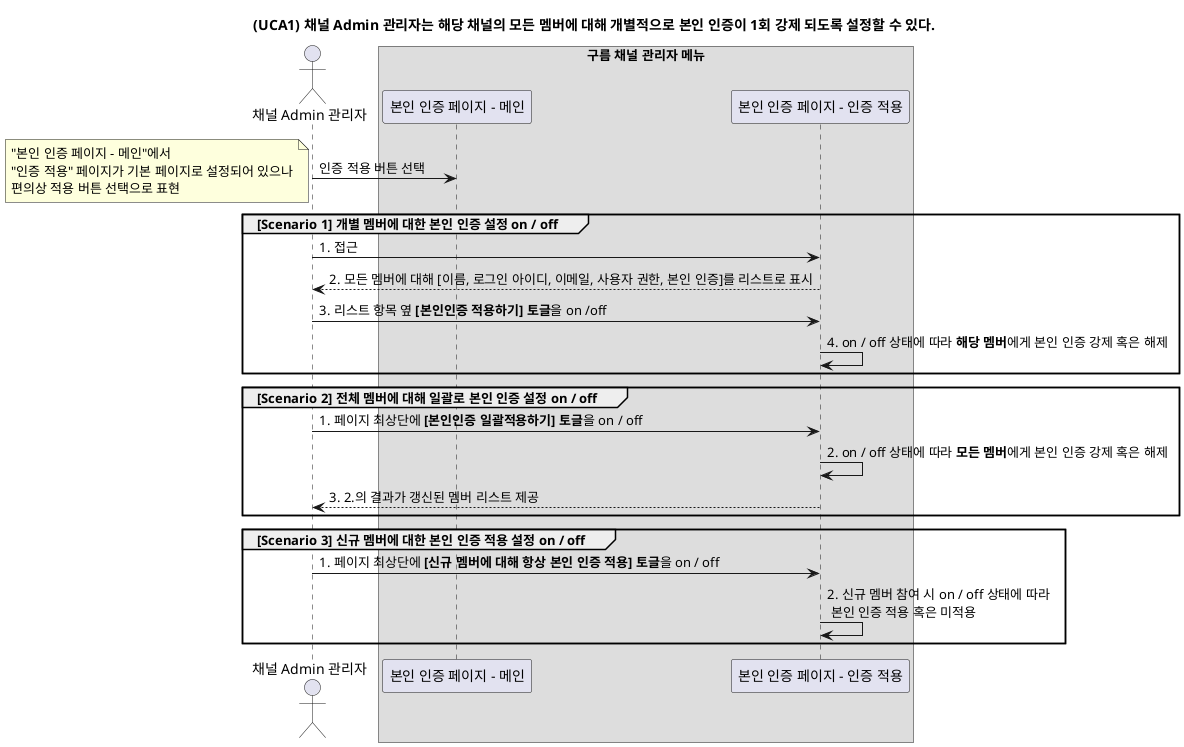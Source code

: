 @startuml

title (UCA1) 채널 Admin 관리자는 해당 채널의 모든 멤버에 대해 개별적으로 본인 인증이 1회 강제 되도록 설정할 수 있다.

actor "채널 Admin 관리자"

box "구름 채널 관리자 메뉴"
participant "본인 인증 페이지 - 메인"
participant "본인 인증 페이지 - 인증 적용"
endbox

"채널 Admin 관리자" -> "본인 인증 페이지 - 메인" : 인증 적용 버튼 선택
note left
"본인 인증 페이지 - 메인"에서
"인증 적용" 페이지가 기본 페이지로 설정되어 있으나
편의상 적용 버튼 선택으로 표현
end note


group [Scenario 1] 개별 멤버에 대한 본인 인증 설정 on / off
"채널 Admin 관리자" -> "본인 인증 페이지 - 인증 적용" : 1. 접근
"본인 인증 페이지 - 인증 적용" --> "채널 Admin 관리자" : 2. 모든 멤버에 대해 [이름, 로그인 아이디, 이메일, 사용자 권한, 본인 인증]를 리스트로 표시
"채널 Admin 관리자" -> "본인 인증 페이지 - 인증 적용" : 3. 리스트 항목 옆 **[본인인증 적용하기] 토글**을 on /off
"본인 인증 페이지 - 인증 적용" -> "본인 인증 페이지 - 인증 적용" : 4. on / off 상태에 따라 **해당 멤버**에게 본인 인증 강제 혹은 해제
end

group [Scenario 2] 전체 멤버에 대해 일괄로 본인 인증 설정 on / off
"채널 Admin 관리자" -> "본인 인증 페이지 - 인증 적용" : 1. 페이지 최상단에 **[본인인증 일괄적용하기] 토글**을 on / off
"본인 인증 페이지 - 인증 적용" -> "본인 인증 페이지 - 인증 적용" : 2. on / off 상태에 따라 **모든 멤버**에게 본인 인증 강제 혹은 해제
"본인 인증 페이지 - 인증 적용" --> "채널 Admin 관리자" : 3. 2.의 결과가 갱신된 멤버 리스트 제공
end

group [Scenario 3] 신규 멤버에 대한 본인 인증 적용 설정 on / off
"채널 Admin 관리자" -> "본인 인증 페이지 - 인증 적용" : 1. 페이지 최상단에 **[신규 멤버에 대해 항상 본인 인증 적용] 토글**을 on / off
"본인 인증 페이지 - 인증 적용" -> "본인 인증 페이지 - 인증 적용" : 2. 신규 멤버 참여 시 on / off 상태에 따라 \n 본인 인증 적용 혹은 미적용
end
@enduml